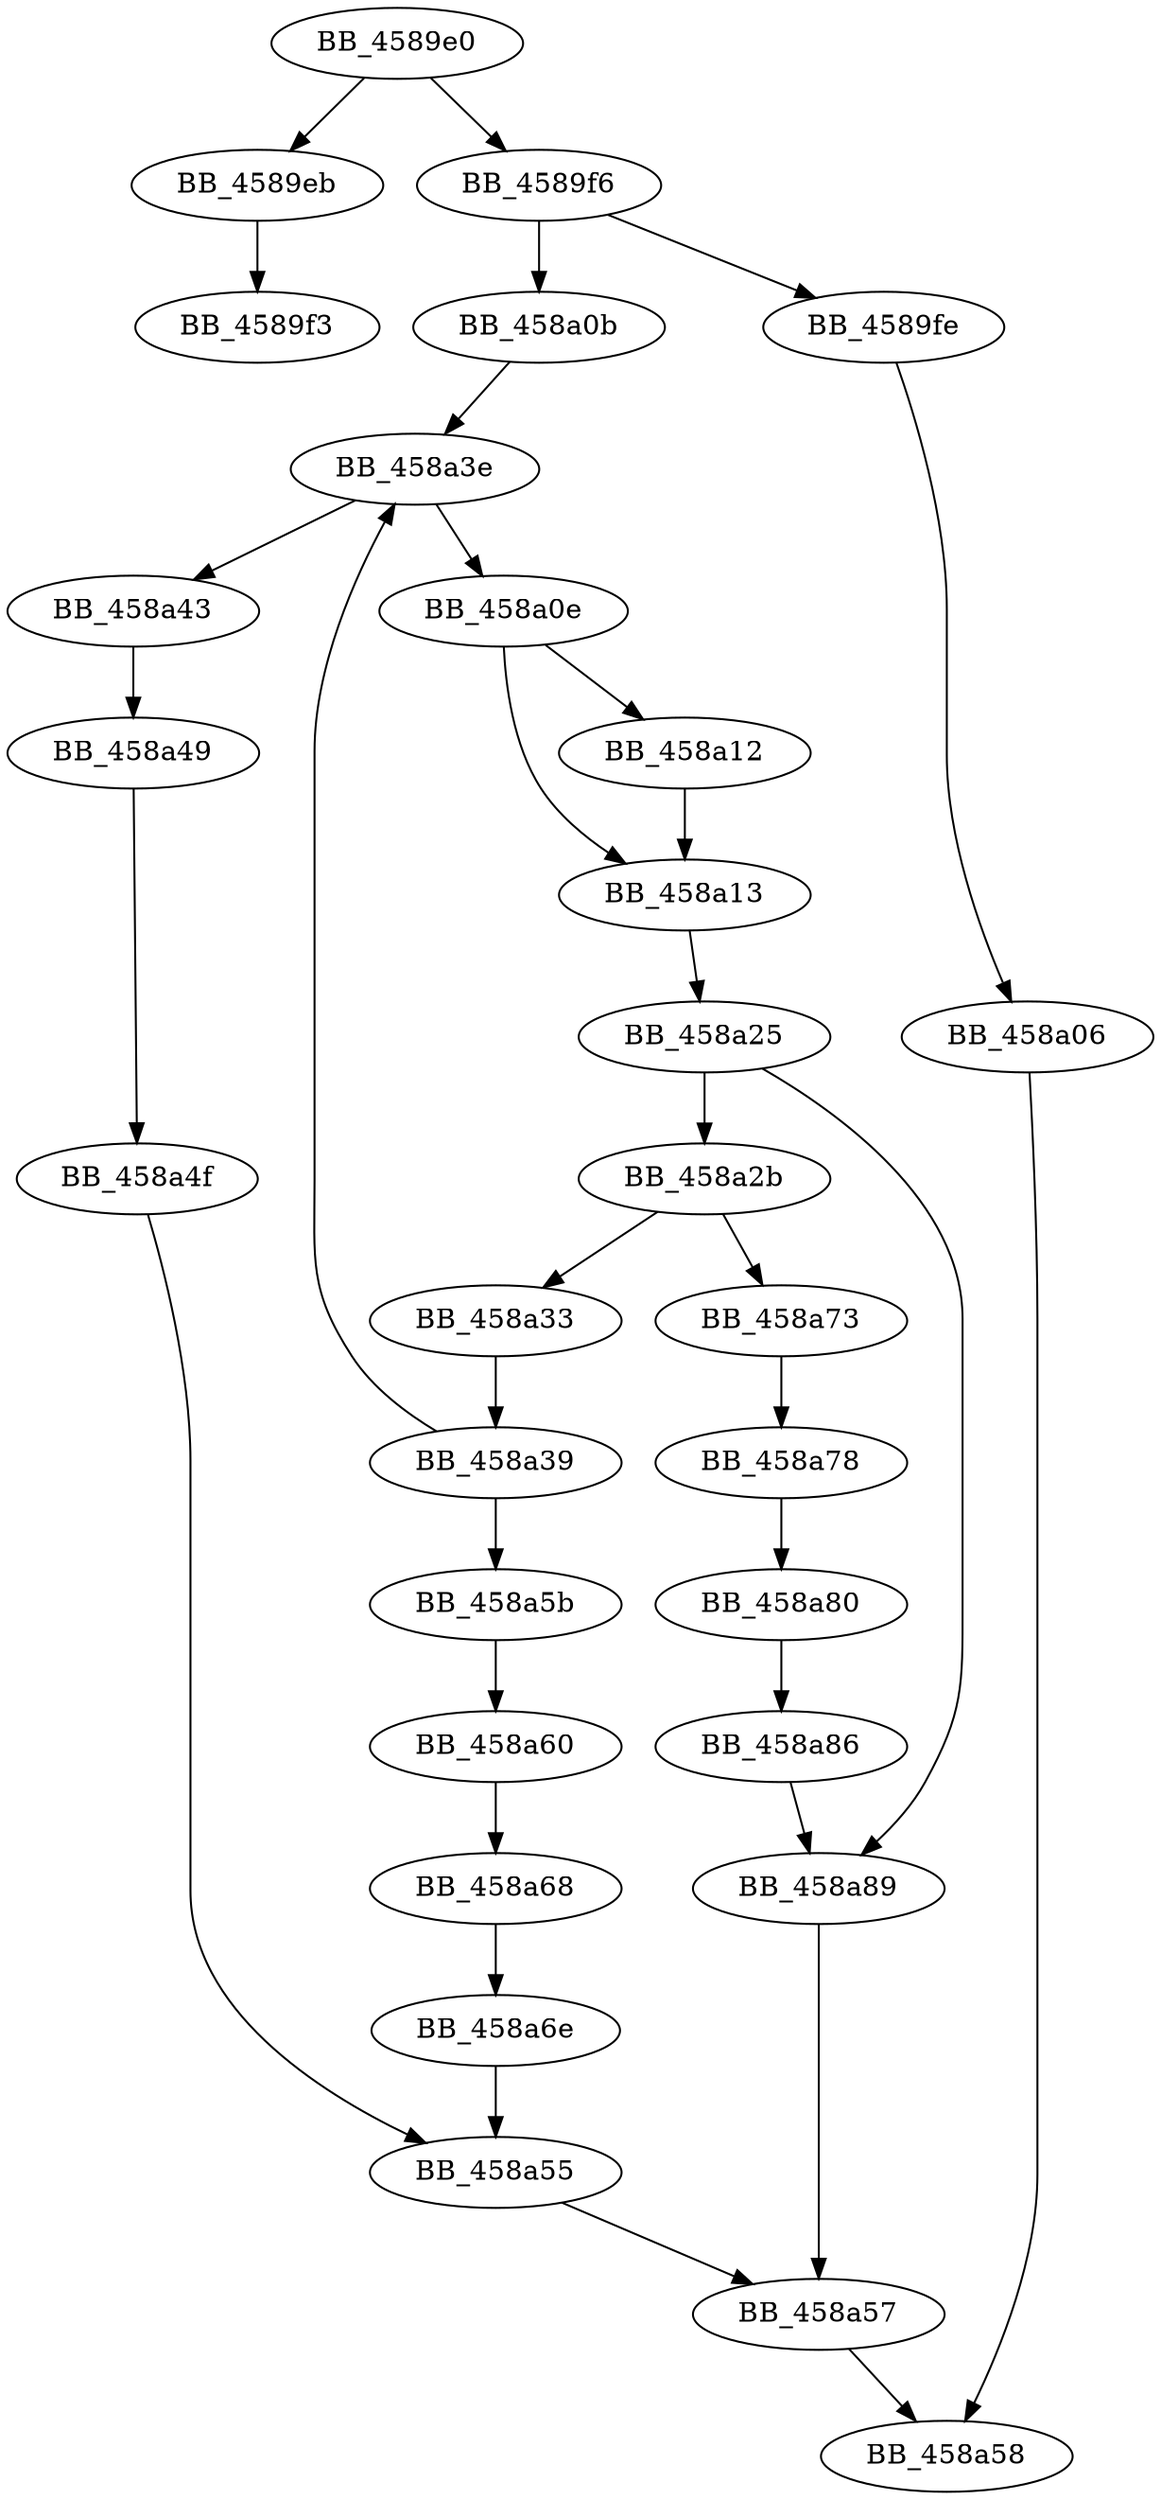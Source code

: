 DiGraph sub_4589E0{
BB_4589e0->BB_4589eb
BB_4589e0->BB_4589f6
BB_4589eb->BB_4589f3
BB_4589f6->BB_4589fe
BB_4589f6->BB_458a0b
BB_4589fe->BB_458a06
BB_458a06->BB_458a58
BB_458a0b->BB_458a3e
BB_458a0e->BB_458a12
BB_458a0e->BB_458a13
BB_458a12->BB_458a13
BB_458a13->BB_458a25
BB_458a25->BB_458a2b
BB_458a25->BB_458a89
BB_458a2b->BB_458a33
BB_458a2b->BB_458a73
BB_458a33->BB_458a39
BB_458a39->BB_458a3e
BB_458a39->BB_458a5b
BB_458a3e->BB_458a0e
BB_458a3e->BB_458a43
BB_458a43->BB_458a49
BB_458a49->BB_458a4f
BB_458a4f->BB_458a55
BB_458a55->BB_458a57
BB_458a57->BB_458a58
BB_458a5b->BB_458a60
BB_458a60->BB_458a68
BB_458a68->BB_458a6e
BB_458a6e->BB_458a55
BB_458a73->BB_458a78
BB_458a78->BB_458a80
BB_458a80->BB_458a86
BB_458a86->BB_458a89
BB_458a89->BB_458a57
}
